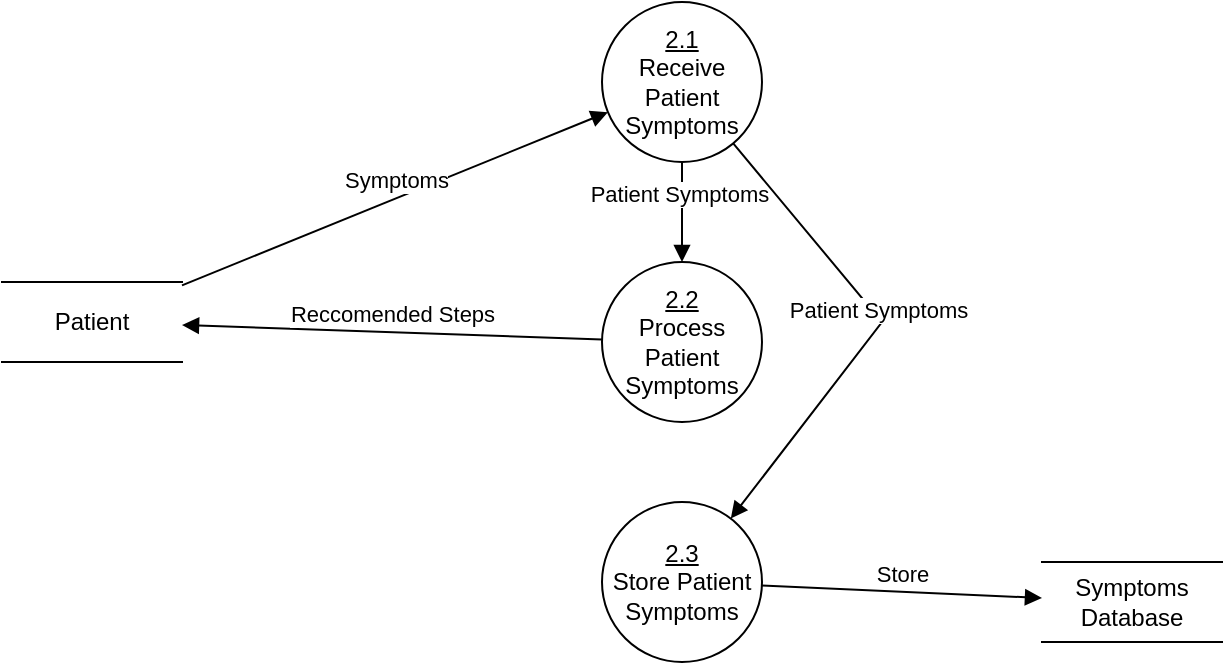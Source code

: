 <mxfile version="24.7.17">
  <diagram name="Page-1" id="21PdakD2TWvM-ZCHl48L">
    <mxGraphModel dx="794" dy="420" grid="1" gridSize="10" guides="1" tooltips="1" connect="1" arrows="1" fold="1" page="1" pageScale="1" pageWidth="850" pageHeight="1100" math="0" shadow="0">
      <root>
        <mxCell id="0" />
        <mxCell id="1" parent="0" />
        <mxCell id="7Vxlq_o3tsE_g2DgEoEf-1" value="&lt;u&gt;2.1&lt;/u&gt;&lt;div&gt;Receive Patient Symptoms&lt;/div&gt;" style="ellipse;whiteSpace=wrap;html=1;aspect=fixed;" vertex="1" parent="1">
          <mxGeometry x="380" y="120" width="80" height="80" as="geometry" />
        </mxCell>
        <mxCell id="7Vxlq_o3tsE_g2DgEoEf-2" value="Symptoms" style="html=1;verticalAlign=bottom;endArrow=block;curved=0;rounded=0;" edge="1" parent="1" source="7Vxlq_o3tsE_g2DgEoEf-4" target="7Vxlq_o3tsE_g2DgEoEf-1">
          <mxGeometry width="80" relative="1" as="geometry">
            <mxPoint x="290" y="110" as="sourcePoint" />
            <mxPoint x="470" y="230" as="targetPoint" />
          </mxGeometry>
        </mxCell>
        <mxCell id="7Vxlq_o3tsE_g2DgEoEf-3" value="&lt;u&gt;2.2&lt;/u&gt;&lt;div&gt;Process Patient Symptoms&lt;/div&gt;" style="ellipse;whiteSpace=wrap;html=1;aspect=fixed;" vertex="1" parent="1">
          <mxGeometry x="380" y="250" width="80" height="80" as="geometry" />
        </mxCell>
        <mxCell id="7Vxlq_o3tsE_g2DgEoEf-4" value="Patient" style="shape=partialRectangle;whiteSpace=wrap;html=1;left=0;right=0;fillColor=none;" vertex="1" parent="1">
          <mxGeometry x="80" y="260" width="90" height="40" as="geometry" />
        </mxCell>
        <mxCell id="7Vxlq_o3tsE_g2DgEoEf-5" value="&lt;u&gt;2.3&lt;/u&gt;&lt;div&gt;Store Patient Symptoms&lt;/div&gt;" style="ellipse;whiteSpace=wrap;html=1;aspect=fixed;" vertex="1" parent="1">
          <mxGeometry x="380" y="370" width="80" height="80" as="geometry" />
        </mxCell>
        <mxCell id="7Vxlq_o3tsE_g2DgEoEf-6" value="Symptoms Database" style="shape=partialRectangle;whiteSpace=wrap;html=1;left=0;right=0;fillColor=none;" vertex="1" parent="1">
          <mxGeometry x="600" y="400" width="90" height="40" as="geometry" />
        </mxCell>
        <mxCell id="7Vxlq_o3tsE_g2DgEoEf-7" value="Store" style="html=1;verticalAlign=bottom;endArrow=block;curved=0;rounded=0;" edge="1" parent="1" source="7Vxlq_o3tsE_g2DgEoEf-5" target="7Vxlq_o3tsE_g2DgEoEf-6">
          <mxGeometry width="80" relative="1" as="geometry">
            <mxPoint x="480" y="380" as="sourcePoint" />
            <mxPoint x="560" y="380" as="targetPoint" />
          </mxGeometry>
        </mxCell>
        <mxCell id="7Vxlq_o3tsE_g2DgEoEf-8" value="Reccomended Steps" style="html=1;verticalAlign=bottom;endArrow=block;curved=0;rounded=0;" edge="1" parent="1" source="7Vxlq_o3tsE_g2DgEoEf-3" target="7Vxlq_o3tsE_g2DgEoEf-4">
          <mxGeometry width="80" relative="1" as="geometry">
            <mxPoint x="260" y="280" as="sourcePoint" />
            <mxPoint x="340" y="280" as="targetPoint" />
          </mxGeometry>
        </mxCell>
        <mxCell id="7Vxlq_o3tsE_g2DgEoEf-9" value="Patient Symptoms&amp;nbsp;" style="html=1;verticalAlign=bottom;endArrow=block;curved=0;rounded=0;" edge="1" parent="1" source="7Vxlq_o3tsE_g2DgEoEf-1" target="7Vxlq_o3tsE_g2DgEoEf-3">
          <mxGeometry width="80" relative="1" as="geometry">
            <mxPoint x="250" y="170" as="sourcePoint" />
            <mxPoint x="330" y="170" as="targetPoint" />
          </mxGeometry>
        </mxCell>
        <mxCell id="7Vxlq_o3tsE_g2DgEoEf-10" value="Patient Symptoms" style="html=1;verticalAlign=bottom;endArrow=block;curved=0;rounded=0;" edge="1" parent="1" source="7Vxlq_o3tsE_g2DgEoEf-1" target="7Vxlq_o3tsE_g2DgEoEf-5">
          <mxGeometry width="80" relative="1" as="geometry">
            <mxPoint x="490" y="270" as="sourcePoint" />
            <mxPoint x="570" y="270" as="targetPoint" />
            <Array as="points">
              <mxPoint x="520" y="280" />
            </Array>
          </mxGeometry>
        </mxCell>
      </root>
    </mxGraphModel>
  </diagram>
</mxfile>
